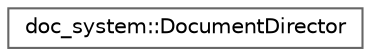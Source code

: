 digraph "Graphical Class Hierarchy"
{
 // INTERACTIVE_SVG=YES
 // LATEX_PDF_SIZE
  bgcolor="transparent";
  edge [fontname=Helvetica,fontsize=10,labelfontname=Helvetica,labelfontsize=10];
  node [fontname=Helvetica,fontsize=10,shape=box,height=0.2,width=0.4];
  rankdir="LR";
  Node0 [id="Node000000",label="doc_system::DocumentDirector",height=0.2,width=0.4,color="grey40", fillcolor="white", style="filled",URL="$classdoc__system_1_1_document_director.html",tooltip=" "];
}
